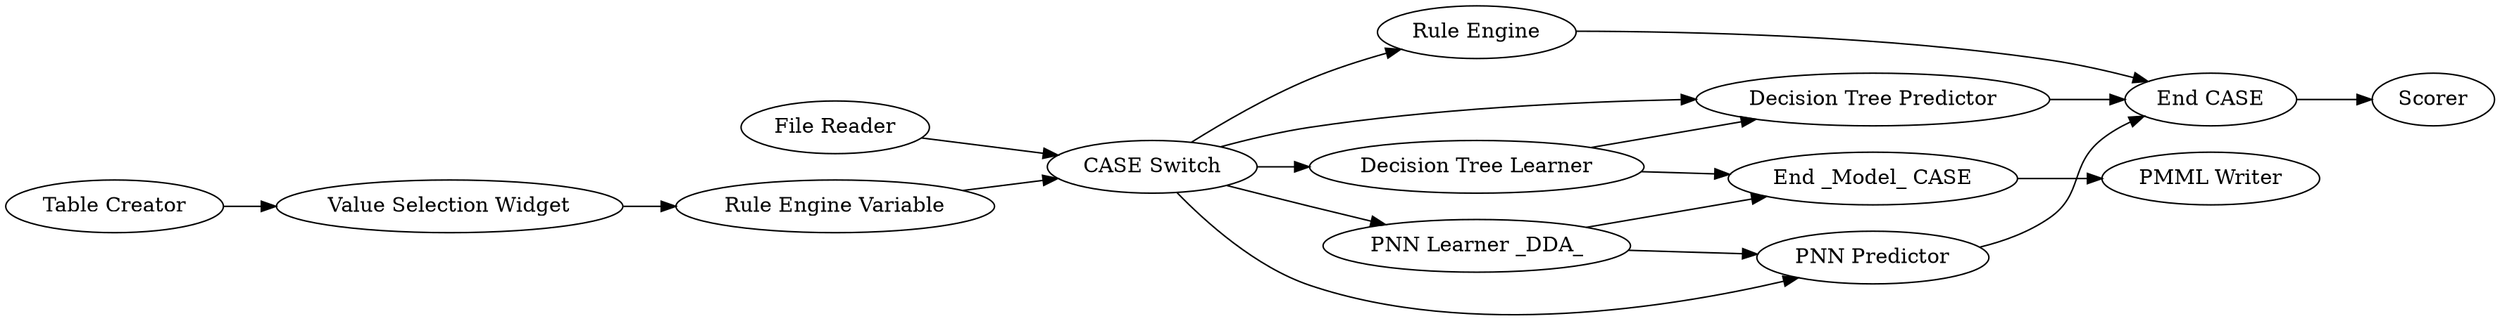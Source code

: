 digraph {
	3 [label="End CASE"]
	4 [label="CASE Switch"]
	22 [label="File Reader"]
	28 [label="PNN Learner _DDA_"]
	32 [label=Scorer]
	34 [label="End _Model_ CASE"]
	38 [label="Decision Tree Predictor"]
	39 [label="PNN Predictor"]
	57 [label="Table Creator"]
	58 [label="Decision Tree Learner"]
	61 [label="PMML Writer"]
	62 [label="Rule Engine"]
	65 [label="Rule Engine Variable"]
	67 [label="Value Selection Widget"]
	3 -> 32
	4 -> 38
	4 -> 39
	4 -> 28
	4 -> 62
	4 -> 58
	22 -> 4
	28 -> 39
	28 -> 34
	34 -> 61
	38 -> 3
	39 -> 3
	57 -> 67
	58 -> 34
	58 -> 38
	62 -> 3
	65 -> 4
	67 -> 65
	rankdir=LR
}
